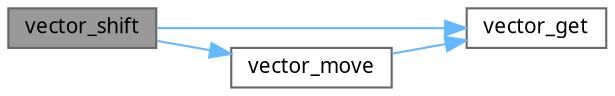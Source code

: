 digraph "vector_shift"
{
 // INTERACTIVE_SVG=YES
 // LATEX_PDF_SIZE
  bgcolor="transparent";
  edge [fontname=Mononoki,fontsize=10,labelfontname=Mononoki,labelfontsize=10];
  node [fontname=Mononoki,fontsize=10,shape=box,height=0.2,width=0.4];
  rankdir="LR";
  Node1 [id="Node000001",label="vector_shift",height=0.2,width=0.4,color="gray40", fillcolor="grey60", style="filled", fontcolor="black",tooltip="Shift range of elements."];
  Node1 -> Node2 [id="edge1_Node000001_Node000002",color="steelblue1",style="solid",tooltip=" "];
  Node2 [id="Node000002",label="vector_get",height=0.2,width=0.4,color="grey40", fillcolor="white", style="filled",URL="$group__Vector__API.html#ga9437d9506a3b2799f595c88b82f160b3",tooltip="Returns pointer for the element at index."];
  Node1 -> Node3 [id="edge2_Node000001_Node000003",color="steelblue1",style="solid",tooltip=" "];
  Node3 [id="Node000003",label="vector_move",height=0.2,width=0.4,color="grey40", fillcolor="white", style="filled",URL="$group__Vector__API.html#gaa94c547c9488b4f9dce5eb01067c2ae1",tooltip="Moves range of the vector elements to another location."];
  Node3 -> Node2 [id="edge3_Node000003_Node000002",color="steelblue1",style="solid",tooltip=" "];
}
